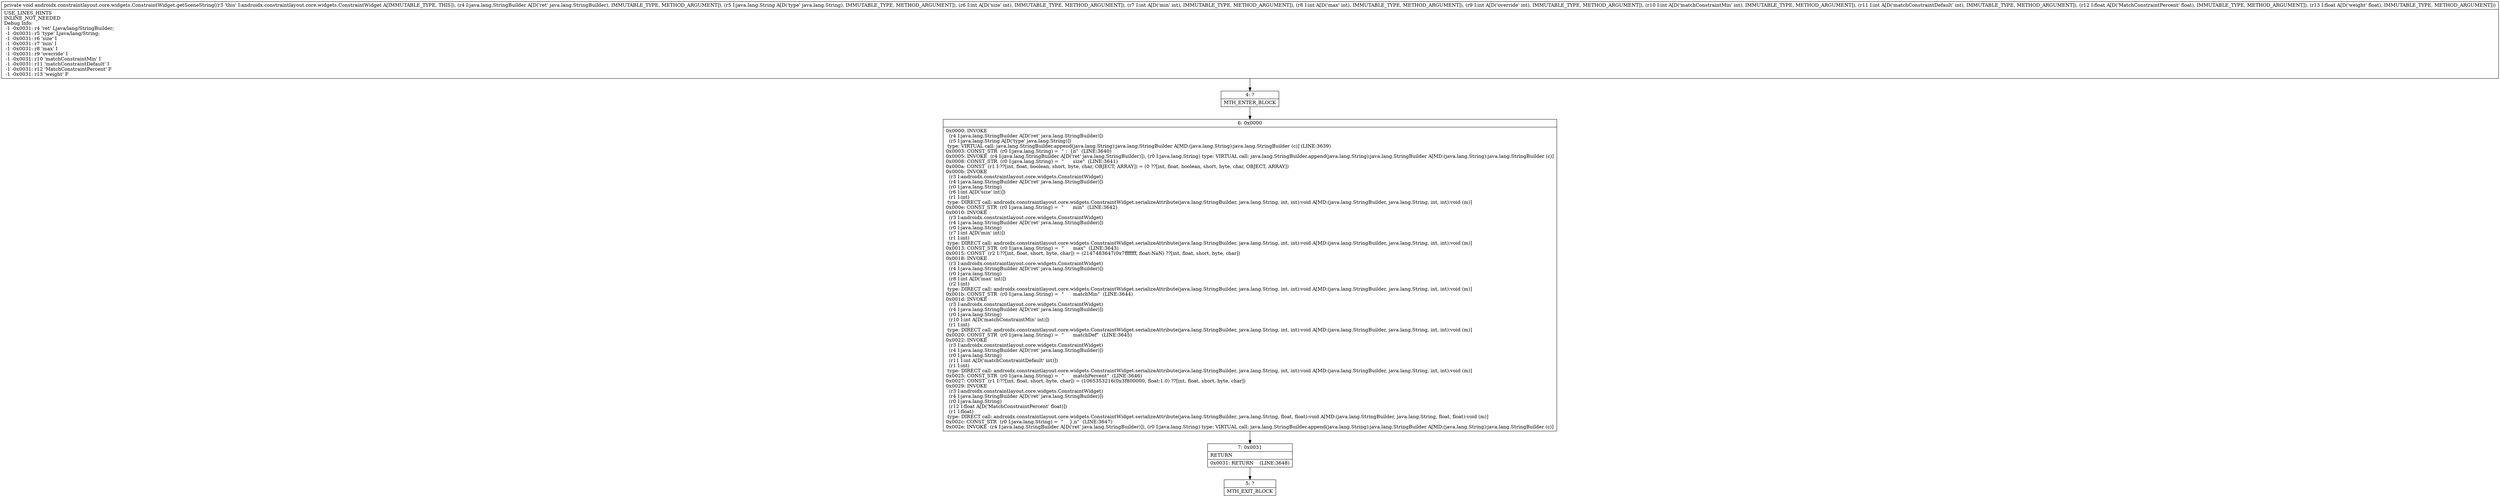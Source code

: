 digraph "CFG forandroidx.constraintlayout.core.widgets.ConstraintWidget.getSceneString(Ljava\/lang\/StringBuilder;Ljava\/lang\/String;IIIIIIFF)V" {
Node_4 [shape=record,label="{4\:\ ?|MTH_ENTER_BLOCK\l}"];
Node_6 [shape=record,label="{6\:\ 0x0000|0x0000: INVOKE  \l  (r4 I:java.lang.StringBuilder A[D('ret' java.lang.StringBuilder)])\l  (r5 I:java.lang.String A[D('type' java.lang.String)])\l type: VIRTUAL call: java.lang.StringBuilder.append(java.lang.String):java.lang.StringBuilder A[MD:(java.lang.String):java.lang.StringBuilder (c)] (LINE:3639)\l0x0003: CONST_STR  (r0 I:java.lang.String) =  \" :  \{n\"  (LINE:3640)\l0x0005: INVOKE  (r4 I:java.lang.StringBuilder A[D('ret' java.lang.StringBuilder)]), (r0 I:java.lang.String) type: VIRTUAL call: java.lang.StringBuilder.append(java.lang.String):java.lang.StringBuilder A[MD:(java.lang.String):java.lang.StringBuilder (c)]\l0x0008: CONST_STR  (r0 I:java.lang.String) =  \"      size\"  (LINE:3641)\l0x000a: CONST  (r1 I:??[int, float, boolean, short, byte, char, OBJECT, ARRAY]) = (0 ??[int, float, boolean, short, byte, char, OBJECT, ARRAY]) \l0x000b: INVOKE  \l  (r3 I:androidx.constraintlayout.core.widgets.ConstraintWidget)\l  (r4 I:java.lang.StringBuilder A[D('ret' java.lang.StringBuilder)])\l  (r0 I:java.lang.String)\l  (r6 I:int A[D('size' int)])\l  (r1 I:int)\l type: DIRECT call: androidx.constraintlayout.core.widgets.ConstraintWidget.serializeAttribute(java.lang.StringBuilder, java.lang.String, int, int):void A[MD:(java.lang.StringBuilder, java.lang.String, int, int):void (m)]\l0x000e: CONST_STR  (r0 I:java.lang.String) =  \"      min\"  (LINE:3642)\l0x0010: INVOKE  \l  (r3 I:androidx.constraintlayout.core.widgets.ConstraintWidget)\l  (r4 I:java.lang.StringBuilder A[D('ret' java.lang.StringBuilder)])\l  (r0 I:java.lang.String)\l  (r7 I:int A[D('min' int)])\l  (r1 I:int)\l type: DIRECT call: androidx.constraintlayout.core.widgets.ConstraintWidget.serializeAttribute(java.lang.StringBuilder, java.lang.String, int, int):void A[MD:(java.lang.StringBuilder, java.lang.String, int, int):void (m)]\l0x0013: CONST_STR  (r0 I:java.lang.String) =  \"      max\"  (LINE:3643)\l0x0015: CONST  (r2 I:??[int, float, short, byte, char]) = (2147483647(0x7fffffff, float:NaN) ??[int, float, short, byte, char]) \l0x0018: INVOKE  \l  (r3 I:androidx.constraintlayout.core.widgets.ConstraintWidget)\l  (r4 I:java.lang.StringBuilder A[D('ret' java.lang.StringBuilder)])\l  (r0 I:java.lang.String)\l  (r8 I:int A[D('max' int)])\l  (r2 I:int)\l type: DIRECT call: androidx.constraintlayout.core.widgets.ConstraintWidget.serializeAttribute(java.lang.StringBuilder, java.lang.String, int, int):void A[MD:(java.lang.StringBuilder, java.lang.String, int, int):void (m)]\l0x001b: CONST_STR  (r0 I:java.lang.String) =  \"      matchMin\"  (LINE:3644)\l0x001d: INVOKE  \l  (r3 I:androidx.constraintlayout.core.widgets.ConstraintWidget)\l  (r4 I:java.lang.StringBuilder A[D('ret' java.lang.StringBuilder)])\l  (r0 I:java.lang.String)\l  (r10 I:int A[D('matchConstraintMin' int)])\l  (r1 I:int)\l type: DIRECT call: androidx.constraintlayout.core.widgets.ConstraintWidget.serializeAttribute(java.lang.StringBuilder, java.lang.String, int, int):void A[MD:(java.lang.StringBuilder, java.lang.String, int, int):void (m)]\l0x0020: CONST_STR  (r0 I:java.lang.String) =  \"      matchDef\"  (LINE:3645)\l0x0022: INVOKE  \l  (r3 I:androidx.constraintlayout.core.widgets.ConstraintWidget)\l  (r4 I:java.lang.StringBuilder A[D('ret' java.lang.StringBuilder)])\l  (r0 I:java.lang.String)\l  (r11 I:int A[D('matchConstraintDefault' int)])\l  (r1 I:int)\l type: DIRECT call: androidx.constraintlayout.core.widgets.ConstraintWidget.serializeAttribute(java.lang.StringBuilder, java.lang.String, int, int):void A[MD:(java.lang.StringBuilder, java.lang.String, int, int):void (m)]\l0x0025: CONST_STR  (r0 I:java.lang.String) =  \"      matchPercent\"  (LINE:3646)\l0x0027: CONST  (r1 I:??[int, float, short, byte, char]) = (1065353216(0x3f800000, float:1.0) ??[int, float, short, byte, char]) \l0x0029: INVOKE  \l  (r3 I:androidx.constraintlayout.core.widgets.ConstraintWidget)\l  (r4 I:java.lang.StringBuilder A[D('ret' java.lang.StringBuilder)])\l  (r0 I:java.lang.String)\l  (r12 I:float A[D('MatchConstraintPercent' float)])\l  (r1 I:float)\l type: DIRECT call: androidx.constraintlayout.core.widgets.ConstraintWidget.serializeAttribute(java.lang.StringBuilder, java.lang.String, float, float):void A[MD:(java.lang.StringBuilder, java.lang.String, float, float):void (m)]\l0x002c: CONST_STR  (r0 I:java.lang.String) =  \"    \},n\"  (LINE:3647)\l0x002e: INVOKE  (r4 I:java.lang.StringBuilder A[D('ret' java.lang.StringBuilder)]), (r0 I:java.lang.String) type: VIRTUAL call: java.lang.StringBuilder.append(java.lang.String):java.lang.StringBuilder A[MD:(java.lang.String):java.lang.StringBuilder (c)]\l}"];
Node_7 [shape=record,label="{7\:\ 0x0031|RETURN\l|0x0031: RETURN    (LINE:3648)\l}"];
Node_5 [shape=record,label="{5\:\ ?|MTH_EXIT_BLOCK\l}"];
MethodNode[shape=record,label="{private void androidx.constraintlayout.core.widgets.ConstraintWidget.getSceneString((r3 'this' I:androidx.constraintlayout.core.widgets.ConstraintWidget A[IMMUTABLE_TYPE, THIS]), (r4 I:java.lang.StringBuilder A[D('ret' java.lang.StringBuilder), IMMUTABLE_TYPE, METHOD_ARGUMENT]), (r5 I:java.lang.String A[D('type' java.lang.String), IMMUTABLE_TYPE, METHOD_ARGUMENT]), (r6 I:int A[D('size' int), IMMUTABLE_TYPE, METHOD_ARGUMENT]), (r7 I:int A[D('min' int), IMMUTABLE_TYPE, METHOD_ARGUMENT]), (r8 I:int A[D('max' int), IMMUTABLE_TYPE, METHOD_ARGUMENT]), (r9 I:int A[D('override' int), IMMUTABLE_TYPE, METHOD_ARGUMENT]), (r10 I:int A[D('matchConstraintMin' int), IMMUTABLE_TYPE, METHOD_ARGUMENT]), (r11 I:int A[D('matchConstraintDefault' int), IMMUTABLE_TYPE, METHOD_ARGUMENT]), (r12 I:float A[D('MatchConstraintPercent' float), IMMUTABLE_TYPE, METHOD_ARGUMENT]), (r13 I:float A[D('weight' float), IMMUTABLE_TYPE, METHOD_ARGUMENT]))  | USE_LINES_HINTS\lINLINE_NOT_NEEDED\lDebug Info:\l  \-1 \-0x0031: r4 'ret' Ljava\/lang\/StringBuilder;\l  \-1 \-0x0031: r5 'type' Ljava\/lang\/String;\l  \-1 \-0x0031: r6 'size' I\l  \-1 \-0x0031: r7 'min' I\l  \-1 \-0x0031: r8 'max' I\l  \-1 \-0x0031: r9 'override' I\l  \-1 \-0x0031: r10 'matchConstraintMin' I\l  \-1 \-0x0031: r11 'matchConstraintDefault' I\l  \-1 \-0x0031: r12 'MatchConstraintPercent' F\l  \-1 \-0x0031: r13 'weight' F\l}"];
MethodNode -> Node_4;Node_4 -> Node_6;
Node_6 -> Node_7;
Node_7 -> Node_5;
}

